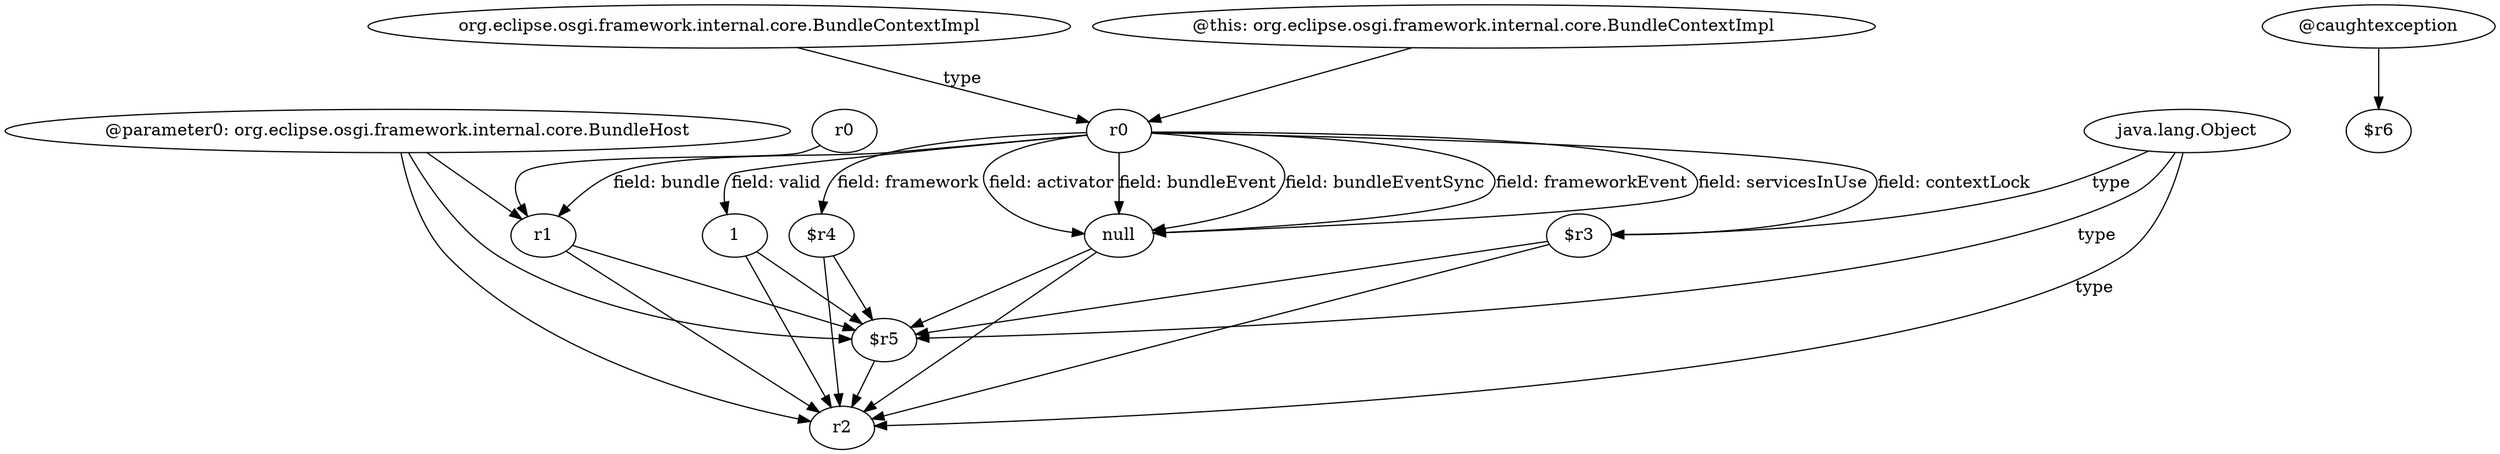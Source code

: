digraph g {
0[label="$r3"]
1[label="$r5"]
0->1[label=""]
2[label="null"]
3[label="r2"]
2->3[label=""]
4[label="@parameter0: org.eclipse.osgi.framework.internal.core.BundleHost"]
5[label="r1"]
4->5[label=""]
6[label="r0"]
7[label="$r4"]
6->7[label="field: framework"]
5->3[label=""]
8[label="java.lang.Object"]
8->1[label="type"]
4->1[label=""]
9[label="1"]
6->9[label="field: valid"]
0->3[label=""]
10[label="org.eclipse.osgi.framework.internal.core.BundleContextImpl"]
10->6[label="type"]
11[label="r0"]
11->5[label=""]
12[label="@caughtexception"]
13[label="$r6"]
12->13[label=""]
9->1[label=""]
6->2[label="field: bundleEvent"]
6->2[label="field: bundleEventSync"]
6->2[label="field: frameworkEvent"]
6->2[label="field: servicesInUse"]
6->2[label="field: activator"]
7->3[label=""]
4->3[label=""]
7->1[label=""]
9->3[label=""]
6->0[label="field: contextLock"]
8->3[label="type"]
5->1[label=""]
1->3[label=""]
8->0[label="type"]
6->5[label="field: bundle"]
2->1[label=""]
14[label="@this: org.eclipse.osgi.framework.internal.core.BundleContextImpl"]
14->6[label=""]
}
